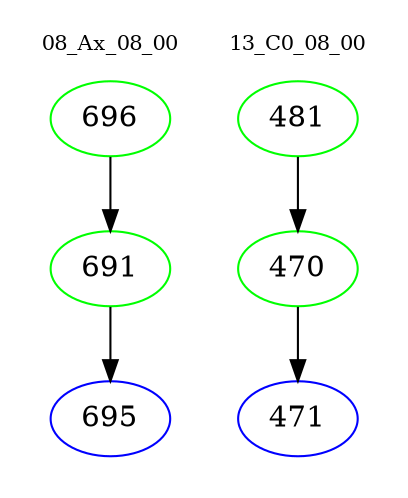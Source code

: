 digraph{
subgraph cluster_0 {
color = white
label = "08_Ax_08_00";
fontsize=10;
T0_696 [label="696", color="green"]
T0_696 -> T0_691 [color="black"]
T0_691 [label="691", color="green"]
T0_691 -> T0_695 [color="black"]
T0_695 [label="695", color="blue"]
}
subgraph cluster_1 {
color = white
label = "13_C0_08_00";
fontsize=10;
T1_481 [label="481", color="green"]
T1_481 -> T1_470 [color="black"]
T1_470 [label="470", color="green"]
T1_470 -> T1_471 [color="black"]
T1_471 [label="471", color="blue"]
}
}

